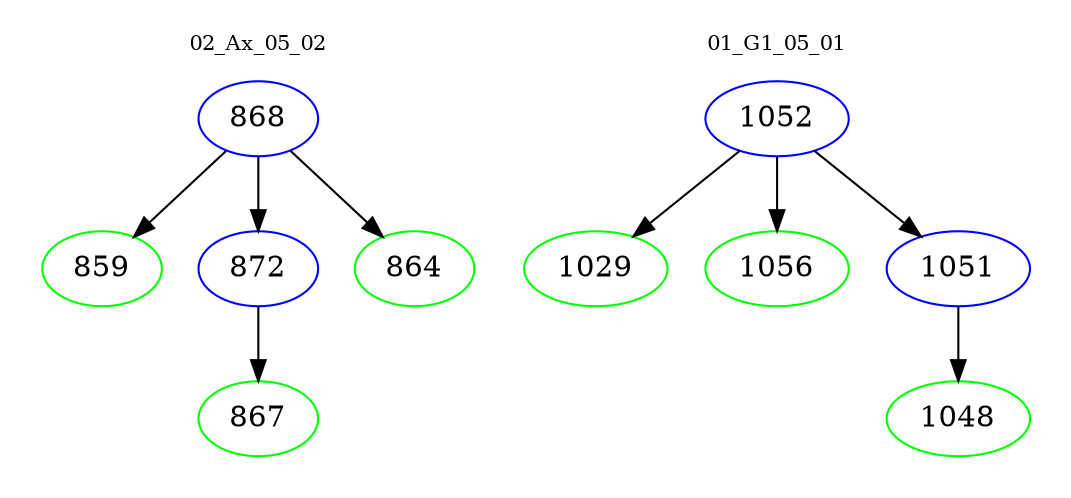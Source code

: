 digraph{
subgraph cluster_0 {
color = white
label = "02_Ax_05_02";
fontsize=10;
T0_868 [label="868", color="blue"]
T0_868 -> T0_859 [color="black"]
T0_859 [label="859", color="green"]
T0_868 -> T0_872 [color="black"]
T0_872 [label="872", color="blue"]
T0_872 -> T0_867 [color="black"]
T0_867 [label="867", color="green"]
T0_868 -> T0_864 [color="black"]
T0_864 [label="864", color="green"]
}
subgraph cluster_1 {
color = white
label = "01_G1_05_01";
fontsize=10;
T1_1052 [label="1052", color="blue"]
T1_1052 -> T1_1029 [color="black"]
T1_1029 [label="1029", color="green"]
T1_1052 -> T1_1056 [color="black"]
T1_1056 [label="1056", color="green"]
T1_1052 -> T1_1051 [color="black"]
T1_1051 [label="1051", color="blue"]
T1_1051 -> T1_1048 [color="black"]
T1_1048 [label="1048", color="green"]
}
}
